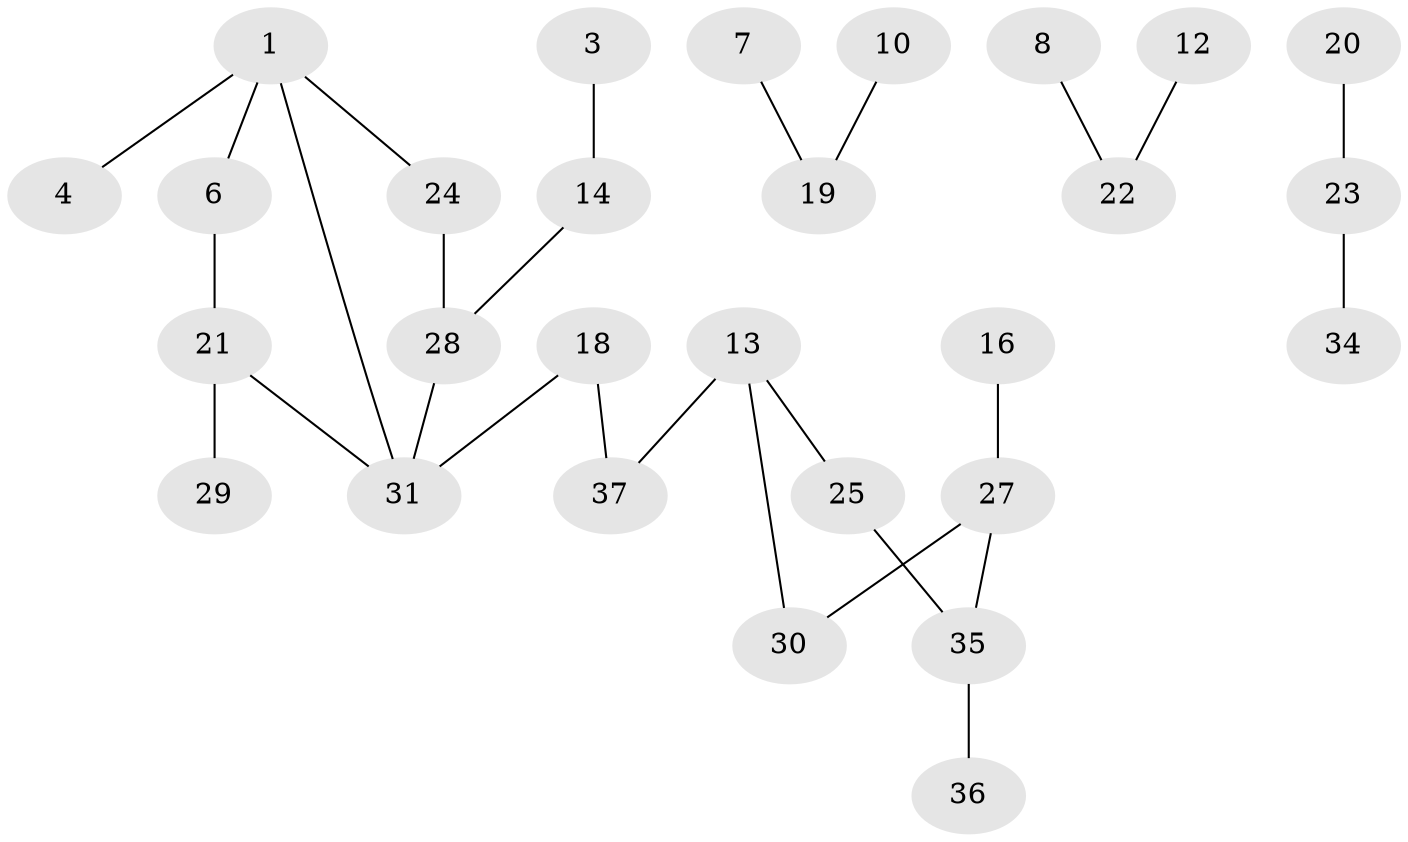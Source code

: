 // original degree distribution, {3: 0.1891891891891892, 2: 0.3783783783783784, 1: 0.2972972972972973, 4: 0.04054054054054054, 0: 0.0945945945945946}
// Generated by graph-tools (version 1.1) at 2025/49/03/09/25 03:49:09]
// undirected, 28 vertices, 27 edges
graph export_dot {
graph [start="1"]
  node [color=gray90,style=filled];
  1;
  3;
  4;
  6;
  7;
  8;
  10;
  12;
  13;
  14;
  16;
  18;
  19;
  20;
  21;
  22;
  23;
  24;
  25;
  27;
  28;
  29;
  30;
  31;
  34;
  35;
  36;
  37;
  1 -- 4 [weight=1.0];
  1 -- 6 [weight=1.0];
  1 -- 24 [weight=1.0];
  1 -- 31 [weight=1.0];
  3 -- 14 [weight=1.0];
  6 -- 21 [weight=1.0];
  7 -- 19 [weight=1.0];
  8 -- 22 [weight=1.0];
  10 -- 19 [weight=1.0];
  12 -- 22 [weight=1.0];
  13 -- 25 [weight=1.0];
  13 -- 30 [weight=1.0];
  13 -- 37 [weight=1.0];
  14 -- 28 [weight=1.0];
  16 -- 27 [weight=1.0];
  18 -- 31 [weight=1.0];
  18 -- 37 [weight=1.0];
  20 -- 23 [weight=1.0];
  21 -- 29 [weight=1.0];
  21 -- 31 [weight=1.0];
  23 -- 34 [weight=1.0];
  24 -- 28 [weight=1.0];
  25 -- 35 [weight=1.0];
  27 -- 30 [weight=1.0];
  27 -- 35 [weight=1.0];
  28 -- 31 [weight=1.0];
  35 -- 36 [weight=2.0];
}
